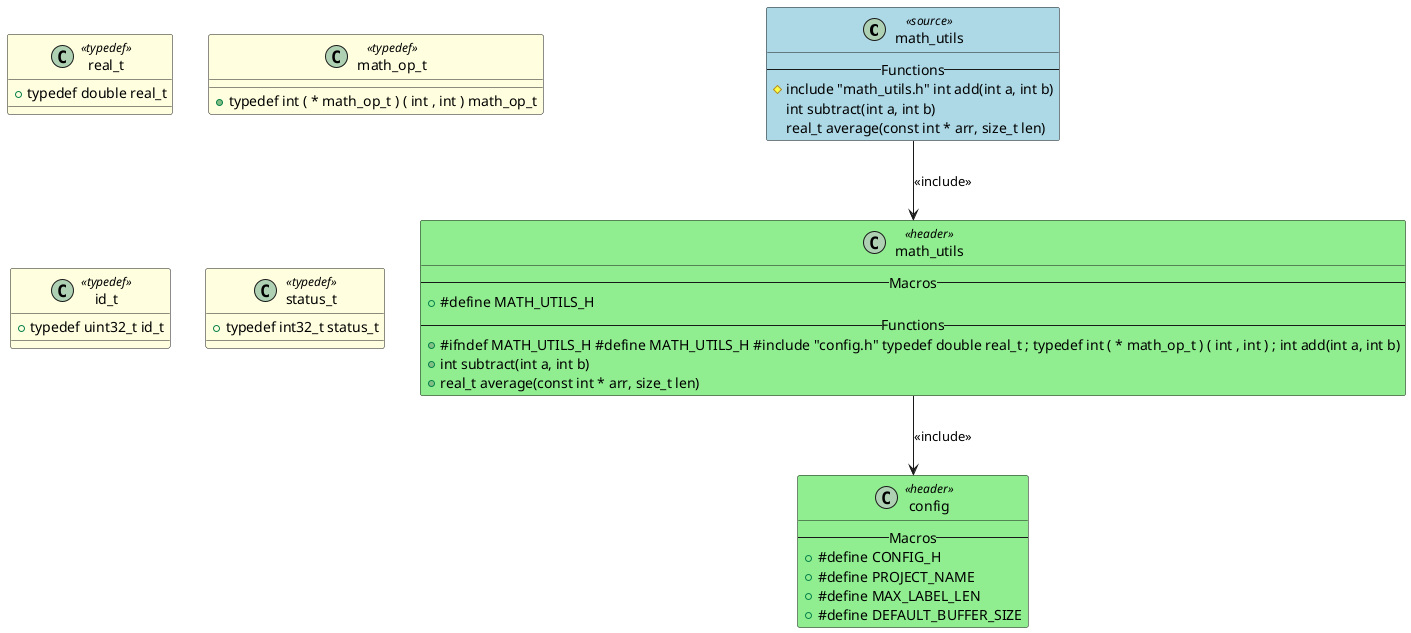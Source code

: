 @startuml math_utils

class "math_utils" as MATH_UTILS <<source>> #LightBlue
{
    -- Functions --
    #include "math_utils.h" int add(int a, int b)
    int subtract(int a, int b)
    real_t average(const int * arr, size_t len)
}

class "math_utils" as HEADER_MATH_UTILS <<header>> #LightGreen
{
    -- Macros --
    + #define MATH_UTILS_H
    -- Functions --
    + #ifndef MATH_UTILS_H #define MATH_UTILS_H #include "config.h" typedef double real_t ; typedef int ( * math_op_t ) ( int , int ) ; int add(int a, int b)
    + int subtract(int a, int b)
    + real_t average(const int * arr, size_t len)
}

class "config" as HEADER_CONFIG <<header>> #LightGreen
{
    -- Macros --
    + #define CONFIG_H
    + #define PROJECT_NAME
    + #define MAX_LABEL_LEN
    + #define DEFAULT_BUFFER_SIZE
}

class "real_t" as TYPEDEF_REAL_T_real_t <<typedef>> #LightYellow
{
    + typedef double real_t
}

class "math_op_t" as TYPEDEF_MATH_OP_T_math_op_t <<typedef>> #LightYellow
{
    + typedef int ( * math_op_t ) ( int , int ) math_op_t
}

class "id_t" as TYPEDEF_ID_T_id_t <<typedef>> #LightYellow
{
    + typedef uint32_t id_t
}

class "status_t" as TYPEDEF_STATUS_T_status_t <<typedef>> #LightYellow
{
    + typedef int32_t status_t
}

MATH_UTILS --> HEADER_MATH_UTILS : <<include>>
HEADER_MATH_UTILS --> HEADER_CONFIG : <<include>>

@enduml
